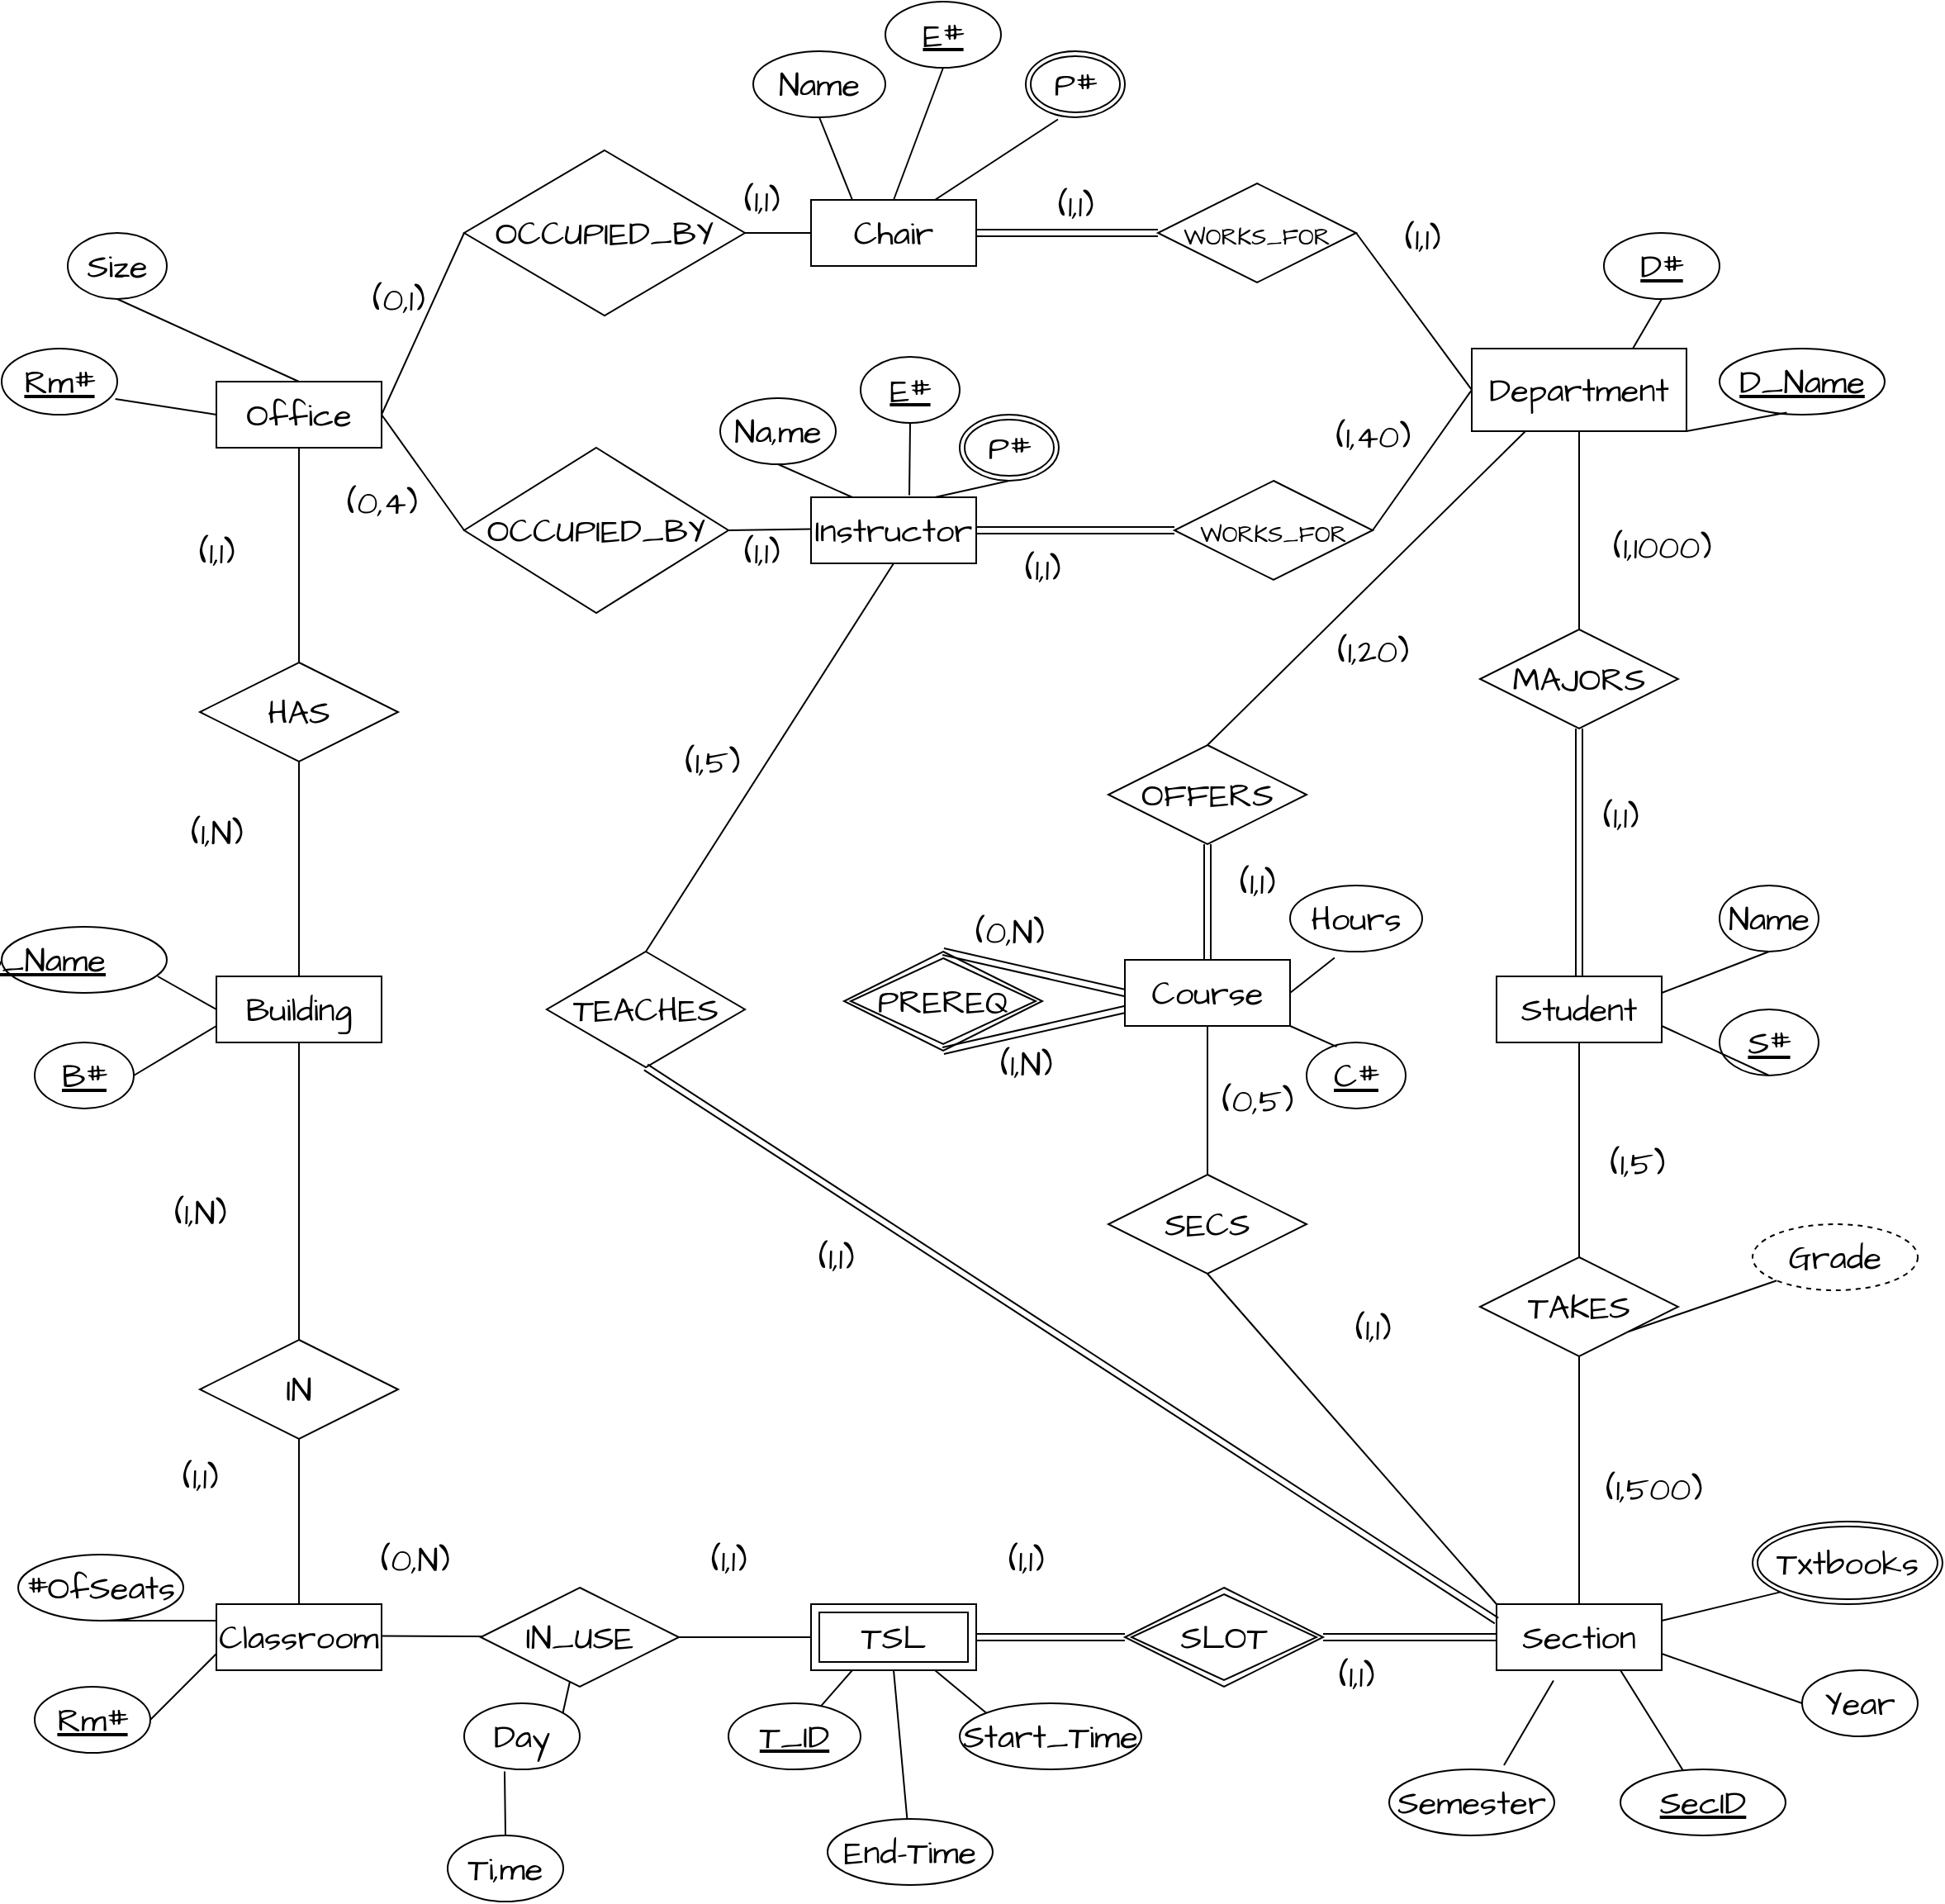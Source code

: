 <mxfile version="22.1.1" type="github">
  <diagram id="R2lEEEUBdFMjLlhIrx00" name="Page-1">
    <mxGraphModel dx="1893" dy="1310" grid="1" gridSize="10" guides="1" tooltips="1" connect="1" arrows="1" fold="1" page="0" pageScale="1" pageWidth="850" pageHeight="1100" math="0" shadow="0" extFonts="Permanent Marker^https://fonts.googleapis.com/css?family=Permanent+Marker">
      <root>
        <mxCell id="0" />
        <mxCell id="1" parent="0" />
        <mxCell id="vUZei0e0psz_SqlX4e-I-24" value="Classroom" style="whiteSpace=wrap;html=1;align=center;hachureGap=4;fontFamily=Architects Daughter;fontSource=https%3A%2F%2Ffonts.googleapis.com%2Fcss%3Ffamily%3DArchitects%2BDaughter;fontSize=20;rounded=0;" parent="1" vertex="1">
          <mxGeometry x="60" y="960" width="100" height="40" as="geometry" />
        </mxCell>
        <mxCell id="RnodLkLtg4VCzTAe2rc--1" value="" style="endArrow=none;html=1;rounded=0;" edge="1" parent="1">
          <mxGeometry relative="1" as="geometry">
            <mxPoint x="160" y="979.29" as="sourcePoint" />
            <mxPoint x="270" y="979.79" as="targetPoint" />
          </mxGeometry>
        </mxCell>
        <mxCell id="RnodLkLtg4VCzTAe2rc--2" value="IN_USE" style="shape=rhombus;perimeter=rhombusPerimeter;whiteSpace=wrap;html=1;align=center;hachureGap=4;fontFamily=Architects Daughter;fontSource=https%3A%2F%2Ffonts.googleapis.com%2Fcss%3Ffamily%3DArchitects%2BDaughter;fontSize=20;rounded=0;" vertex="1" parent="1">
          <mxGeometry x="220" y="950" width="120" height="60" as="geometry" />
        </mxCell>
        <mxCell id="RnodLkLtg4VCzTAe2rc--3" value="TSL" style="shape=ext;margin=3;double=1;whiteSpace=wrap;html=1;align=center;hachureGap=4;fontFamily=Architects Daughter;fontSource=https%3A%2F%2Ffonts.googleapis.com%2Fcss%3Ffamily%3DArchitects%2BDaughter;fontSize=20;rounded=0;" vertex="1" parent="1">
          <mxGeometry x="420" y="960" width="100" height="40" as="geometry" />
        </mxCell>
        <mxCell id="RnodLkLtg4VCzTAe2rc--5" value="Section" style="whiteSpace=wrap;html=1;align=center;hachureGap=4;fontFamily=Architects Daughter;fontSource=https%3A%2F%2Ffonts.googleapis.com%2Fcss%3Ffamily%3DArchitects%2BDaughter;fontSize=20;rounded=0;" vertex="1" parent="1">
          <mxGeometry x="835" y="960" width="100" height="40" as="geometry" />
        </mxCell>
        <mxCell id="RnodLkLtg4VCzTAe2rc--6" value="IN" style="shape=rhombus;perimeter=rhombusPerimeter;whiteSpace=wrap;html=1;align=center;hachureGap=4;fontFamily=Architects Daughter;fontSource=https%3A%2F%2Ffonts.googleapis.com%2Fcss%3Ffamily%3DArchitects%2BDaughter;fontSize=20;rounded=0;" vertex="1" parent="1">
          <mxGeometry x="50" y="800" width="120" height="60" as="geometry" />
        </mxCell>
        <mxCell id="RnodLkLtg4VCzTAe2rc--7" value="Building" style="whiteSpace=wrap;html=1;align=center;hachureGap=4;fontFamily=Architects Daughter;fontSource=https%3A%2F%2Ffonts.googleapis.com%2Fcss%3Ffamily%3DArchitects%2BDaughter;fontSize=20;rounded=0;" vertex="1" parent="1">
          <mxGeometry x="60" y="580" width="100" height="40" as="geometry" />
        </mxCell>
        <mxCell id="RnodLkLtg4VCzTAe2rc--9" value="HAS" style="shape=rhombus;perimeter=rhombusPerimeter;whiteSpace=wrap;html=1;align=center;hachureGap=4;fontFamily=Architects Daughter;fontSource=https%3A%2F%2Ffonts.googleapis.com%2Fcss%3Ffamily%3DArchitects%2BDaughter;fontSize=20;rounded=0;" vertex="1" parent="1">
          <mxGeometry x="50" y="390" width="120" height="60" as="geometry" />
        </mxCell>
        <mxCell id="RnodLkLtg4VCzTAe2rc--10" value="Office" style="whiteSpace=wrap;html=1;align=center;hachureGap=4;fontFamily=Architects Daughter;fontSource=https%3A%2F%2Ffonts.googleapis.com%2Fcss%3Ffamily%3DArchitects%2BDaughter;fontSize=20;rounded=0;" vertex="1" parent="1">
          <mxGeometry x="60" y="220" width="100" height="40" as="geometry" />
        </mxCell>
        <mxCell id="RnodLkLtg4VCzTAe2rc--12" value="Instructor" style="whiteSpace=wrap;html=1;align=center;hachureGap=4;fontFamily=Architects Daughter;fontSource=https%3A%2F%2Ffonts.googleapis.com%2Fcss%3Ffamily%3DArchitects%2BDaughter;fontSize=20;rounded=0;" vertex="1" parent="1">
          <mxGeometry x="420" y="290" width="100" height="40" as="geometry" />
        </mxCell>
        <mxCell id="RnodLkLtg4VCzTAe2rc--13" value="Chair" style="whiteSpace=wrap;html=1;align=center;hachureGap=4;fontFamily=Architects Daughter;fontSource=https%3A%2F%2Ffonts.googleapis.com%2Fcss%3Ffamily%3DArchitects%2BDaughter;fontSize=20;rounded=0;" vertex="1" parent="1">
          <mxGeometry x="420" y="110" width="100" height="40" as="geometry" />
        </mxCell>
        <mxCell id="RnodLkLtg4VCzTAe2rc--14" value="OCCUPIED_BY" style="shape=rhombus;perimeter=rhombusPerimeter;whiteSpace=wrap;html=1;align=center;hachureGap=4;fontFamily=Architects Daughter;fontSource=https%3A%2F%2Ffonts.googleapis.com%2Fcss%3Ffamily%3DArchitects%2BDaughter;fontSize=20;rounded=0;" vertex="1" parent="1">
          <mxGeometry x="210" y="80" width="170" height="100" as="geometry" />
        </mxCell>
        <mxCell id="RnodLkLtg4VCzTAe2rc--15" value="OCCUPIED_BY" style="shape=rhombus;perimeter=rhombusPerimeter;whiteSpace=wrap;html=1;align=center;hachureGap=4;fontFamily=Architects Daughter;fontSource=https%3A%2F%2Ffonts.googleapis.com%2Fcss%3Ffamily%3DArchitects%2BDaughter;fontSize=20;rounded=0;" vertex="1" parent="1">
          <mxGeometry x="210" y="260" width="160" height="100" as="geometry" />
        </mxCell>
        <mxCell id="RnodLkLtg4VCzTAe2rc--16" value="SLOT" style="shape=rhombus;double=1;perimeter=rhombusPerimeter;whiteSpace=wrap;html=1;align=center;hachureGap=4;fontFamily=Architects Daughter;fontSource=https%3A%2F%2Ffonts.googleapis.com%2Fcss%3Ffamily%3DArchitects%2BDaughter;fontSize=20;rounded=0;" vertex="1" parent="1">
          <mxGeometry x="610" y="950" width="120" height="60" as="geometry" />
        </mxCell>
        <mxCell id="RnodLkLtg4VCzTAe2rc--17" value="&lt;font style=&quot;font-size: 14px;&quot;&gt;WORKS_FOR&lt;/font&gt;" style="shape=rhombus;perimeter=rhombusPerimeter;whiteSpace=wrap;html=1;align=center;hachureGap=4;fontFamily=Architects Daughter;fontSource=https%3A%2F%2Ffonts.googleapis.com%2Fcss%3Ffamily%3DArchitects%2BDaughter;fontSize=20;rounded=0;" vertex="1" parent="1">
          <mxGeometry x="630" y="100" width="120" height="60" as="geometry" />
        </mxCell>
        <mxCell id="RnodLkLtg4VCzTAe2rc--18" value="&lt;font style=&quot;font-size: 14px;&quot;&gt;WORKS_FOR&lt;/font&gt;" style="shape=rhombus;perimeter=rhombusPerimeter;whiteSpace=wrap;html=1;align=center;hachureGap=4;fontFamily=Architects Daughter;fontSource=https%3A%2F%2Ffonts.googleapis.com%2Fcss%3Ffamily%3DArchitects%2BDaughter;fontSize=20;rounded=0;" vertex="1" parent="1">
          <mxGeometry x="640" y="280" width="120" height="60" as="geometry" />
        </mxCell>
        <mxCell id="RnodLkLtg4VCzTAe2rc--19" value="Department" style="whiteSpace=wrap;html=1;align=center;hachureGap=4;fontFamily=Architects Daughter;fontSource=https%3A%2F%2Ffonts.googleapis.com%2Fcss%3Ffamily%3DArchitects%2BDaughter;fontSize=20;rounded=0;" vertex="1" parent="1">
          <mxGeometry x="820" y="200" width="130" height="50" as="geometry" />
        </mxCell>
        <mxCell id="RnodLkLtg4VCzTAe2rc--20" value="TEACHES" style="shape=rhombus;perimeter=rhombusPerimeter;whiteSpace=wrap;html=1;align=center;hachureGap=4;fontFamily=Architects Daughter;fontSource=https%3A%2F%2Ffonts.googleapis.com%2Fcss%3Ffamily%3DArchitects%2BDaughter;fontSize=20;rounded=0;" vertex="1" parent="1">
          <mxGeometry x="260" y="565" width="120" height="70" as="geometry" />
        </mxCell>
        <mxCell id="RnodLkLtg4VCzTAe2rc--22" value="TAKES" style="shape=rhombus;perimeter=rhombusPerimeter;whiteSpace=wrap;html=1;align=center;hachureGap=4;fontFamily=Architects Daughter;fontSource=https%3A%2F%2Ffonts.googleapis.com%2Fcss%3Ffamily%3DArchitects%2BDaughter;fontSize=20;rounded=0;" vertex="1" parent="1">
          <mxGeometry x="825" y="750" width="120" height="60" as="geometry" />
        </mxCell>
        <mxCell id="RnodLkLtg4VCzTAe2rc--23" value="Student" style="whiteSpace=wrap;html=1;align=center;hachureGap=4;fontFamily=Architects Daughter;fontSource=https%3A%2F%2Ffonts.googleapis.com%2Fcss%3Ffamily%3DArchitects%2BDaughter;fontSize=20;rounded=0;" vertex="1" parent="1">
          <mxGeometry x="835" y="580" width="100" height="40" as="geometry" />
        </mxCell>
        <mxCell id="RnodLkLtg4VCzTAe2rc--24" value="MAJORS" style="shape=rhombus;perimeter=rhombusPerimeter;whiteSpace=wrap;html=1;align=center;hachureGap=4;fontFamily=Architects Daughter;fontSource=https%3A%2F%2Ffonts.googleapis.com%2Fcss%3Ffamily%3DArchitects%2BDaughter;fontSize=20;rounded=0;" vertex="1" parent="1">
          <mxGeometry x="825" y="370" width="120" height="60" as="geometry" />
        </mxCell>
        <mxCell id="RnodLkLtg4VCzTAe2rc--25" value="OFFERS" style="shape=rhombus;perimeter=rhombusPerimeter;whiteSpace=wrap;html=1;align=center;hachureGap=4;fontFamily=Architects Daughter;fontSource=https%3A%2F%2Ffonts.googleapis.com%2Fcss%3Ffamily%3DArchitects%2BDaughter;fontSize=20;rounded=0;" vertex="1" parent="1">
          <mxGeometry x="600" y="440" width="120" height="60" as="geometry" />
        </mxCell>
        <mxCell id="RnodLkLtg4VCzTAe2rc--26" value="Course" style="whiteSpace=wrap;html=1;align=center;hachureGap=4;fontFamily=Architects Daughter;fontSource=https%3A%2F%2Ffonts.googleapis.com%2Fcss%3Ffamily%3DArchitects%2BDaughter;fontSize=20;rounded=0;" vertex="1" parent="1">
          <mxGeometry x="610" y="570" width="100" height="40" as="geometry" />
        </mxCell>
        <mxCell id="RnodLkLtg4VCzTAe2rc--27" value="SECS" style="shape=rhombus;perimeter=rhombusPerimeter;whiteSpace=wrap;html=1;align=center;hachureGap=4;fontFamily=Architects Daughter;fontSource=https%3A%2F%2Ffonts.googleapis.com%2Fcss%3Ffamily%3DArchitects%2BDaughter;fontSize=20;rounded=0;" vertex="1" parent="1">
          <mxGeometry x="600" y="700" width="120" height="60" as="geometry" />
        </mxCell>
        <mxCell id="RnodLkLtg4VCzTAe2rc--29" value="" style="endArrow=none;html=1;rounded=0;hachureGap=4;fontFamily=Architects Daughter;fontSource=https%3A%2F%2Ffonts.googleapis.com%2Fcss%3Ffamily%3DArchitects%2BDaughter;fontSize=16;exitX=0.5;exitY=1;exitDx=0;exitDy=0;entryX=0.5;entryY=0;entryDx=0;entryDy=0;" edge="1" parent="1" source="RnodLkLtg4VCzTAe2rc--7" target="RnodLkLtg4VCzTAe2rc--6">
          <mxGeometry relative="1" as="geometry">
            <mxPoint x="20" y="690" as="sourcePoint" />
            <mxPoint x="180" y="690" as="targetPoint" />
          </mxGeometry>
        </mxCell>
        <mxCell id="RnodLkLtg4VCzTAe2rc--30" value="" style="endArrow=none;html=1;rounded=0;hachureGap=4;fontFamily=Architects Daughter;fontSource=https%3A%2F%2Ffonts.googleapis.com%2Fcss%3Ffamily%3DArchitects%2BDaughter;fontSize=16;exitX=0.5;exitY=1;exitDx=0;exitDy=0;entryX=0.5;entryY=0;entryDx=0;entryDy=0;" edge="1" parent="1" source="RnodLkLtg4VCzTAe2rc--6" target="vUZei0e0psz_SqlX4e-I-24">
          <mxGeometry relative="1" as="geometry">
            <mxPoint x="40" y="900" as="sourcePoint" />
            <mxPoint x="200" y="900" as="targetPoint" />
          </mxGeometry>
        </mxCell>
        <mxCell id="RnodLkLtg4VCzTAe2rc--31" value="" style="endArrow=none;html=1;rounded=0;hachureGap=4;fontFamily=Architects Daughter;fontSource=https%3A%2F%2Ffonts.googleapis.com%2Fcss%3Ffamily%3DArchitects%2BDaughter;fontSize=16;exitX=1;exitY=0.5;exitDx=0;exitDy=0;entryX=0;entryY=0.5;entryDx=0;entryDy=0;" edge="1" parent="1" source="RnodLkLtg4VCzTAe2rc--2" target="RnodLkLtg4VCzTAe2rc--3">
          <mxGeometry relative="1" as="geometry">
            <mxPoint x="310" y="940" as="sourcePoint" />
            <mxPoint x="470" y="940" as="targetPoint" />
          </mxGeometry>
        </mxCell>
        <mxCell id="RnodLkLtg4VCzTAe2rc--37" value="" style="shape=link;html=1;hachureGap=4;fontFamily=Architects Daughter;fontSource=https%3A%2F%2Ffonts.googleapis.com%2Fcss%3Ffamily%3DArchitects%2BDaughter;fontSize=16;exitX=1;exitY=0.5;exitDx=0;exitDy=0;entryX=0;entryY=0.5;entryDx=0;entryDy=0;rounded=0;" edge="1" parent="1" source="RnodLkLtg4VCzTAe2rc--3" target="RnodLkLtg4VCzTAe2rc--16">
          <mxGeometry width="100" relative="1" as="geometry">
            <mxPoint x="540" y="1130" as="sourcePoint" />
            <mxPoint x="640" y="1130" as="targetPoint" />
          </mxGeometry>
        </mxCell>
        <mxCell id="RnodLkLtg4VCzTAe2rc--38" value="" style="shape=link;html=1;hachureGap=4;fontFamily=Architects Daughter;fontSource=https%3A%2F%2Ffonts.googleapis.com%2Fcss%3Ffamily%3DArchitects%2BDaughter;fontSize=16;exitX=1;exitY=0.5;exitDx=0;exitDy=0;entryX=0;entryY=0.5;entryDx=0;entryDy=0;rounded=0;" edge="1" parent="1" source="RnodLkLtg4VCzTAe2rc--16" target="RnodLkLtg4VCzTAe2rc--5">
          <mxGeometry width="100" relative="1" as="geometry">
            <mxPoint x="730" y="1060" as="sourcePoint" />
            <mxPoint x="830" y="1060" as="targetPoint" />
          </mxGeometry>
        </mxCell>
        <mxCell id="RnodLkLtg4VCzTAe2rc--39" value="" style="endArrow=none;html=1;rounded=0;hachureGap=4;fontFamily=Architects Daughter;fontSource=https%3A%2F%2Ffonts.googleapis.com%2Fcss%3Ffamily%3DArchitects%2BDaughter;fontSize=16;exitX=0.5;exitY=1;exitDx=0;exitDy=0;entryX=0.5;entryY=0;entryDx=0;entryDy=0;" edge="1" parent="1" source="RnodLkLtg4VCzTAe2rc--22" target="RnodLkLtg4VCzTAe2rc--5">
          <mxGeometry relative="1" as="geometry">
            <mxPoint x="830" y="900" as="sourcePoint" />
            <mxPoint x="990" y="900" as="targetPoint" />
          </mxGeometry>
        </mxCell>
        <mxCell id="RnodLkLtg4VCzTAe2rc--40" value="" style="endArrow=none;html=1;rounded=0;hachureGap=4;fontFamily=Architects Daughter;fontSource=https%3A%2F%2Ffonts.googleapis.com%2Fcss%3Ffamily%3DArchitects%2BDaughter;fontSize=16;exitX=0.5;exitY=1;exitDx=0;exitDy=0;entryX=0.5;entryY=0;entryDx=0;entryDy=0;" edge="1" parent="1" source="RnodLkLtg4VCzTAe2rc--23" target="RnodLkLtg4VCzTAe2rc--22">
          <mxGeometry relative="1" as="geometry">
            <mxPoint x="1010" y="750" as="sourcePoint" />
            <mxPoint x="1170" y="750" as="targetPoint" />
          </mxGeometry>
        </mxCell>
        <mxCell id="RnodLkLtg4VCzTAe2rc--41" value="" style="shape=link;html=1;hachureGap=4;fontFamily=Architects Daughter;fontSource=https%3A%2F%2Ffonts.googleapis.com%2Fcss%3Ffamily%3DArchitects%2BDaughter;fontSize=16;exitX=0.5;exitY=1;exitDx=0;exitDy=0;entryX=0.5;entryY=0;entryDx=0;entryDy=0;rounded=0;" edge="1" parent="1" source="RnodLkLtg4VCzTAe2rc--24" target="RnodLkLtg4VCzTAe2rc--23">
          <mxGeometry width="100" relative="1" as="geometry">
            <mxPoint x="840" y="490" as="sourcePoint" />
            <mxPoint x="940" y="490" as="targetPoint" />
          </mxGeometry>
        </mxCell>
        <mxCell id="RnodLkLtg4VCzTAe2rc--42" value="" style="endArrow=none;html=1;rounded=0;hachureGap=4;fontFamily=Architects Daughter;fontSource=https%3A%2F%2Ffonts.googleapis.com%2Fcss%3Ffamily%3DArchitects%2BDaughter;fontSize=16;exitX=0.5;exitY=0;exitDx=0;exitDy=0;entryX=0.5;entryY=1;entryDx=0;entryDy=0;" edge="1" parent="1" source="RnodLkLtg4VCzTAe2rc--24" target="RnodLkLtg4VCzTAe2rc--19">
          <mxGeometry relative="1" as="geometry">
            <mxPoint x="580" y="600" as="sourcePoint" />
            <mxPoint x="850" y="290" as="targetPoint" />
          </mxGeometry>
        </mxCell>
        <mxCell id="RnodLkLtg4VCzTAe2rc--43" value="" style="endArrow=none;html=1;rounded=0;hachureGap=4;fontFamily=Architects Daughter;fontSource=https%3A%2F%2Ffonts.googleapis.com%2Fcss%3Ffamily%3DArchitects%2BDaughter;fontSize=16;entryX=0;entryY=0.5;entryDx=0;entryDy=0;exitX=1;exitY=0.5;exitDx=0;exitDy=0;" edge="1" parent="1" source="RnodLkLtg4VCzTAe2rc--18" target="RnodLkLtg4VCzTAe2rc--19">
          <mxGeometry relative="1" as="geometry">
            <mxPoint x="580" y="600" as="sourcePoint" />
            <mxPoint x="740" y="600" as="targetPoint" />
          </mxGeometry>
        </mxCell>
        <mxCell id="RnodLkLtg4VCzTAe2rc--45" value="" style="endArrow=none;html=1;rounded=0;hachureGap=4;fontFamily=Architects Daughter;fontSource=https%3A%2F%2Ffonts.googleapis.com%2Fcss%3Ffamily%3DArchitects%2BDaughter;fontSize=16;entryX=0;entryY=0.5;entryDx=0;entryDy=0;exitX=1;exitY=0.5;exitDx=0;exitDy=0;" edge="1" parent="1" source="RnodLkLtg4VCzTAe2rc--17" target="RnodLkLtg4VCzTAe2rc--19">
          <mxGeometry relative="1" as="geometry">
            <mxPoint x="580" y="600" as="sourcePoint" />
            <mxPoint x="740" y="600" as="targetPoint" />
          </mxGeometry>
        </mxCell>
        <mxCell id="RnodLkLtg4VCzTAe2rc--48" value="" style="endArrow=none;html=1;rounded=0;hachureGap=4;fontFamily=Architects Daughter;fontSource=https%3A%2F%2Ffonts.googleapis.com%2Fcss%3Ffamily%3DArchitects%2BDaughter;fontSize=16;exitX=0;exitY=0.5;exitDx=0;exitDy=0;entryX=1;entryY=0.5;entryDx=0;entryDy=0;" edge="1" parent="1" source="RnodLkLtg4VCzTAe2rc--13" target="RnodLkLtg4VCzTAe2rc--14">
          <mxGeometry relative="1" as="geometry">
            <mxPoint x="580" y="310" as="sourcePoint" />
            <mxPoint x="740" y="310" as="targetPoint" />
          </mxGeometry>
        </mxCell>
        <mxCell id="RnodLkLtg4VCzTAe2rc--49" value="" style="endArrow=none;html=1;rounded=0;hachureGap=4;fontFamily=Architects Daughter;fontSource=https%3A%2F%2Ffonts.googleapis.com%2Fcss%3Ffamily%3DArchitects%2BDaughter;fontSize=16;exitX=1;exitY=0.5;exitDx=0;exitDy=0;" edge="1" parent="1" source="RnodLkLtg4VCzTAe2rc--15">
          <mxGeometry relative="1" as="geometry">
            <mxPoint x="260" y="309.29" as="sourcePoint" />
            <mxPoint x="420" y="309.29" as="targetPoint" />
          </mxGeometry>
        </mxCell>
        <mxCell id="RnodLkLtg4VCzTAe2rc--50" value="" style="endArrow=none;html=1;rounded=0;hachureGap=4;fontFamily=Architects Daughter;fontSource=https%3A%2F%2Ffonts.googleapis.com%2Fcss%3Ffamily%3DArchitects%2BDaughter;fontSize=16;exitX=0;exitY=0.5;exitDx=0;exitDy=0;entryX=1;entryY=0.5;entryDx=0;entryDy=0;" edge="1" parent="1" source="RnodLkLtg4VCzTAe2rc--15" target="RnodLkLtg4VCzTAe2rc--10">
          <mxGeometry relative="1" as="geometry">
            <mxPoint x="580" y="310" as="sourcePoint" />
            <mxPoint x="740" y="310" as="targetPoint" />
          </mxGeometry>
        </mxCell>
        <mxCell id="RnodLkLtg4VCzTAe2rc--51" value="" style="endArrow=none;html=1;rounded=0;hachureGap=4;fontFamily=Architects Daughter;fontSource=https%3A%2F%2Ffonts.googleapis.com%2Fcss%3Ffamily%3DArchitects%2BDaughter;fontSize=16;exitX=0;exitY=0.5;exitDx=0;exitDy=0;entryX=1;entryY=0.5;entryDx=0;entryDy=0;" edge="1" parent="1" source="RnodLkLtg4VCzTAe2rc--14" target="RnodLkLtg4VCzTAe2rc--10">
          <mxGeometry relative="1" as="geometry">
            <mxPoint x="580" y="310" as="sourcePoint" />
            <mxPoint x="740" y="310" as="targetPoint" />
          </mxGeometry>
        </mxCell>
        <mxCell id="RnodLkLtg4VCzTAe2rc--52" value="" style="endArrow=none;html=1;rounded=0;hachureGap=4;fontFamily=Architects Daughter;fontSource=https%3A%2F%2Ffonts.googleapis.com%2Fcss%3Ffamily%3DArchitects%2BDaughter;fontSize=16;exitX=0.5;exitY=1;exitDx=0;exitDy=0;entryX=0.5;entryY=0;entryDx=0;entryDy=0;" edge="1" parent="1" source="RnodLkLtg4VCzTAe2rc--10" target="RnodLkLtg4VCzTAe2rc--9">
          <mxGeometry relative="1" as="geometry">
            <mxPoint x="580" y="600" as="sourcePoint" />
            <mxPoint x="740" y="600" as="targetPoint" />
          </mxGeometry>
        </mxCell>
        <mxCell id="RnodLkLtg4VCzTAe2rc--53" value="" style="endArrow=none;html=1;rounded=0;hachureGap=4;fontFamily=Architects Daughter;fontSource=https%3A%2F%2Ffonts.googleapis.com%2Fcss%3Ffamily%3DArchitects%2BDaughter;fontSize=16;exitX=0.5;exitY=1;exitDx=0;exitDy=0;entryX=0.5;entryY=0;entryDx=0;entryDy=0;" edge="1" parent="1" source="RnodLkLtg4VCzTAe2rc--9" target="RnodLkLtg4VCzTAe2rc--7">
          <mxGeometry relative="1" as="geometry">
            <mxPoint x="580" y="600" as="sourcePoint" />
            <mxPoint x="740" y="600" as="targetPoint" />
          </mxGeometry>
        </mxCell>
        <mxCell id="RnodLkLtg4VCzTAe2rc--54" value="" style="endArrow=none;html=1;rounded=0;hachureGap=4;fontFamily=Architects Daughter;fontSource=https%3A%2F%2Ffonts.googleapis.com%2Fcss%3Ffamily%3DArchitects%2BDaughter;fontSize=16;entryX=0.25;entryY=1;entryDx=0;entryDy=0;exitX=0.5;exitY=0;exitDx=0;exitDy=0;" edge="1" parent="1" source="RnodLkLtg4VCzTAe2rc--25" target="RnodLkLtg4VCzTAe2rc--19">
          <mxGeometry relative="1" as="geometry">
            <mxPoint x="550" y="410" as="sourcePoint" />
            <mxPoint x="710" y="410" as="targetPoint" />
          </mxGeometry>
        </mxCell>
        <mxCell id="RnodLkLtg4VCzTAe2rc--56" value="" style="shape=link;html=1;hachureGap=4;fontFamily=Architects Daughter;fontSource=https%3A%2F%2Ffonts.googleapis.com%2Fcss%3Ffamily%3DArchitects%2BDaughter;fontSize=16;exitX=0.5;exitY=1;exitDx=0;exitDy=0;entryX=0.5;entryY=0;entryDx=0;entryDy=0;rounded=0;" edge="1" parent="1" source="RnodLkLtg4VCzTAe2rc--25" target="RnodLkLtg4VCzTAe2rc--26">
          <mxGeometry width="100" relative="1" as="geometry">
            <mxPoint x="510" y="690" as="sourcePoint" />
            <mxPoint x="610" y="690" as="targetPoint" />
          </mxGeometry>
        </mxCell>
        <mxCell id="RnodLkLtg4VCzTAe2rc--57" value="" style="endArrow=none;html=1;rounded=0;hachureGap=4;fontFamily=Architects Daughter;fontSource=https%3A%2F%2Ffonts.googleapis.com%2Fcss%3Ffamily%3DArchitects%2BDaughter;fontSize=16;exitX=0.5;exitY=1;exitDx=0;exitDy=0;entryX=0.5;entryY=0;entryDx=0;entryDy=0;" edge="1" parent="1" source="RnodLkLtg4VCzTAe2rc--26" target="RnodLkLtg4VCzTAe2rc--27">
          <mxGeometry relative="1" as="geometry">
            <mxPoint x="580" y="600" as="sourcePoint" />
            <mxPoint x="740" y="600" as="targetPoint" />
          </mxGeometry>
        </mxCell>
        <mxCell id="RnodLkLtg4VCzTAe2rc--58" value="" style="endArrow=none;html=1;rounded=0;hachureGap=4;fontFamily=Architects Daughter;fontSource=https%3A%2F%2Ffonts.googleapis.com%2Fcss%3Ffamily%3DArchitects%2BDaughter;fontSize=16;entryX=0.5;entryY=1;entryDx=0;entryDy=0;exitX=0;exitY=0;exitDx=0;exitDy=0;" edge="1" parent="1" source="RnodLkLtg4VCzTAe2rc--5" target="RnodLkLtg4VCzTAe2rc--27">
          <mxGeometry relative="1" as="geometry">
            <mxPoint x="510" y="780" as="sourcePoint" />
            <mxPoint x="670" y="780" as="targetPoint" />
          </mxGeometry>
        </mxCell>
        <mxCell id="RnodLkLtg4VCzTAe2rc--59" value="PREREQ" style="shape=rhombus;double=1;perimeter=rhombusPerimeter;whiteSpace=wrap;html=1;align=center;hachureGap=4;fontFamily=Architects Daughter;fontSource=https%3A%2F%2Ffonts.googleapis.com%2Fcss%3Ffamily%3DArchitects%2BDaughter;fontSize=20;rounded=0;" vertex="1" parent="1">
          <mxGeometry x="440" y="565" width="120" height="60" as="geometry" />
        </mxCell>
        <mxCell id="RnodLkLtg4VCzTAe2rc--60" value="" style="shape=link;html=1;hachureGap=4;fontFamily=Architects Daughter;fontSource=https%3A%2F%2Ffonts.googleapis.com%2Fcss%3Ffamily%3DArchitects%2BDaughter;fontSize=16;exitX=0.5;exitY=0;exitDx=0;exitDy=0;entryX=0;entryY=0.5;entryDx=0;entryDy=0;rounded=0;" edge="1" parent="1" source="RnodLkLtg4VCzTAe2rc--59" target="RnodLkLtg4VCzTAe2rc--26">
          <mxGeometry width="100" relative="1" as="geometry">
            <mxPoint x="610" y="600" as="sourcePoint" />
            <mxPoint x="710" y="600" as="targetPoint" />
          </mxGeometry>
        </mxCell>
        <mxCell id="RnodLkLtg4VCzTAe2rc--61" value="" style="shape=link;html=1;hachureGap=4;fontFamily=Architects Daughter;fontSource=https%3A%2F%2Ffonts.googleapis.com%2Fcss%3Ffamily%3DArchitects%2BDaughter;fontSize=16;exitX=0.5;exitY=1;exitDx=0;exitDy=0;entryX=0;entryY=0.75;entryDx=0;entryDy=0;rounded=0;" edge="1" parent="1" source="RnodLkLtg4VCzTAe2rc--59" target="RnodLkLtg4VCzTAe2rc--26">
          <mxGeometry width="100" relative="1" as="geometry">
            <mxPoint x="610" y="600" as="sourcePoint" />
            <mxPoint x="710" y="600" as="targetPoint" />
          </mxGeometry>
        </mxCell>
        <mxCell id="RnodLkLtg4VCzTAe2rc--62" value="" style="endArrow=none;html=1;rounded=0;hachureGap=4;fontFamily=Architects Daughter;fontSource=https%3A%2F%2Ffonts.googleapis.com%2Fcss%3Ffamily%3DArchitects%2BDaughter;fontSize=16;exitX=0.5;exitY=1;exitDx=0;exitDy=0;entryX=0.5;entryY=0;entryDx=0;entryDy=0;" edge="1" parent="1" source="RnodLkLtg4VCzTAe2rc--12" target="RnodLkLtg4VCzTAe2rc--20">
          <mxGeometry relative="1" as="geometry">
            <mxPoint x="580" y="600" as="sourcePoint" />
            <mxPoint x="740" y="600" as="targetPoint" />
          </mxGeometry>
        </mxCell>
        <mxCell id="RnodLkLtg4VCzTAe2rc--63" value="" style="shape=link;html=1;hachureGap=4;fontFamily=Architects Daughter;fontSource=https%3A%2F%2Ffonts.googleapis.com%2Fcss%3Ffamily%3DArchitects%2BDaughter;fontSize=16;exitX=0.5;exitY=1;exitDx=0;exitDy=0;entryX=0;entryY=0.25;entryDx=0;entryDy=0;rounded=0;" edge="1" parent="1" source="RnodLkLtg4VCzTAe2rc--20" target="RnodLkLtg4VCzTAe2rc--5">
          <mxGeometry width="100" relative="1" as="geometry">
            <mxPoint x="610" y="600" as="sourcePoint" />
            <mxPoint x="710" y="600" as="targetPoint" />
          </mxGeometry>
        </mxCell>
        <mxCell id="RnodLkLtg4VCzTAe2rc--64" value="" style="endArrow=none;html=1;rounded=0;hachureGap=4;fontFamily=Architects Daughter;fontSource=https%3A%2F%2Ffonts.googleapis.com%2Fcss%3Ffamily%3DArchitects%2BDaughter;fontSize=16;entryX=0.5;entryY=0;entryDx=0;entryDy=0;exitX=0.5;exitY=1;exitDx=0;exitDy=0;" edge="1" parent="1" source="RnodLkLtg4VCzTAe2rc--65" target="RnodLkLtg4VCzTAe2rc--10">
          <mxGeometry relative="1" as="geometry">
            <mxPoint x="20" y="170" as="sourcePoint" />
            <mxPoint x="130" y="230" as="targetPoint" />
          </mxGeometry>
        </mxCell>
        <mxCell id="RnodLkLtg4VCzTAe2rc--65" value="Size" style="ellipse;whiteSpace=wrap;html=1;align=center;hachureGap=4;fontFamily=Architects Daughter;fontSource=https%3A%2F%2Ffonts.googleapis.com%2Fcss%3Ffamily%3DArchitects%2BDaughter;fontSize=20;rounded=0;" vertex="1" parent="1">
          <mxGeometry x="-30" y="130" width="60" height="40" as="geometry" />
        </mxCell>
        <mxCell id="RnodLkLtg4VCzTAe2rc--68" value="Rm#" style="ellipse;whiteSpace=wrap;html=1;align=center;fontStyle=4;hachureGap=4;fontFamily=Architects Daughter;fontSource=https%3A%2F%2Ffonts.googleapis.com%2Fcss%3Ffamily%3DArchitects%2BDaughter;fontSize=20;rounded=0;" vertex="1" parent="1">
          <mxGeometry x="-70" y="200" width="70" height="40" as="geometry" />
        </mxCell>
        <mxCell id="RnodLkLtg4VCzTAe2rc--71" value="" style="endArrow=none;html=1;rounded=0;hachureGap=4;fontFamily=Architects Daughter;fontSource=https%3A%2F%2Ffonts.googleapis.com%2Fcss%3Ffamily%3DArchitects%2BDaughter;fontSize=16;entryX=0;entryY=0.5;entryDx=0;entryDy=0;exitX=0.983;exitY=0.763;exitDx=0;exitDy=0;exitPerimeter=0;" edge="1" parent="1" source="RnodLkLtg4VCzTAe2rc--68" target="RnodLkLtg4VCzTAe2rc--10">
          <mxGeometry relative="1" as="geometry">
            <mxPoint x="-90" y="260" as="sourcePoint" />
            <mxPoint x="70" y="260" as="targetPoint" />
          </mxGeometry>
        </mxCell>
        <mxCell id="RnodLkLtg4VCzTAe2rc--72" value="(0,1)" style="text;html=1;align=center;verticalAlign=middle;resizable=0;points=[];autosize=1;strokeColor=none;fillColor=none;fontSize=20;fontFamily=Architects Daughter;rotation=0;rounded=0;" vertex="1" parent="1">
          <mxGeometry x="140" y="150" width="60" height="40" as="geometry" />
        </mxCell>
        <mxCell id="RnodLkLtg4VCzTAe2rc--74" value="Grade" style="ellipse;whiteSpace=wrap;html=1;align=center;dashed=1;hachureGap=4;fontFamily=Architects Daughter;fontSource=https%3A%2F%2Ffonts.googleapis.com%2Fcss%3Ffamily%3DArchitects%2BDaughter;fontSize=20;rounded=0;" vertex="1" parent="1">
          <mxGeometry x="990" y="730" width="100" height="40" as="geometry" />
        </mxCell>
        <mxCell id="RnodLkLtg4VCzTAe2rc--75" value="SecID" style="ellipse;whiteSpace=wrap;html=1;align=center;fontStyle=4;hachureGap=4;fontFamily=Architects Daughter;fontSource=https%3A%2F%2Ffonts.googleapis.com%2Fcss%3Ffamily%3DArchitects%2BDaughter;fontSize=20;rounded=0;" vertex="1" parent="1">
          <mxGeometry x="910" y="1060" width="100" height="40" as="geometry" />
        </mxCell>
        <mxCell id="RnodLkLtg4VCzTAe2rc--76" value="Year" style="ellipse;whiteSpace=wrap;html=1;align=center;hachureGap=4;fontFamily=Architects Daughter;fontSource=https%3A%2F%2Ffonts.googleapis.com%2Fcss%3Ffamily%3DArchitects%2BDaughter;fontSize=20;rounded=0;" vertex="1" parent="1">
          <mxGeometry x="1020" y="1000" width="70" height="40" as="geometry" />
        </mxCell>
        <mxCell id="RnodLkLtg4VCzTAe2rc--77" value="Semester" style="ellipse;whiteSpace=wrap;html=1;align=center;hachureGap=4;fontFamily=Architects Daughter;fontSource=https%3A%2F%2Ffonts.googleapis.com%2Fcss%3Ffamily%3DArchitects%2BDaughter;fontSize=20;rounded=0;" vertex="1" parent="1">
          <mxGeometry x="770" y="1060" width="100" height="40" as="geometry" />
        </mxCell>
        <mxCell id="RnodLkLtg4VCzTAe2rc--78" value="Txtbooks" style="ellipse;shape=doubleEllipse;margin=3;whiteSpace=wrap;html=1;align=center;hachureGap=4;fontFamily=Architects Daughter;fontSource=https%3A%2F%2Ffonts.googleapis.com%2Fcss%3Ffamily%3DArchitects%2BDaughter;fontSize=20;rounded=0;" vertex="1" parent="1">
          <mxGeometry x="990" y="910" width="115" height="50" as="geometry" />
        </mxCell>
        <mxCell id="RnodLkLtg4VCzTAe2rc--79" value="Day" style="ellipse;whiteSpace=wrap;html=1;align=center;hachureGap=4;fontFamily=Architects Daughter;fontSource=https%3A%2F%2Ffonts.googleapis.com%2Fcss%3Ffamily%3DArchitects%2BDaughter;fontSize=20;rounded=0;" vertex="1" parent="1">
          <mxGeometry x="210" y="1020" width="70" height="40" as="geometry" />
        </mxCell>
        <mxCell id="RnodLkLtg4VCzTAe2rc--80" value="Ti,me" style="ellipse;whiteSpace=wrap;html=1;align=center;hachureGap=4;fontFamily=Architects Daughter;fontSource=https%3A%2F%2Ffonts.googleapis.com%2Fcss%3Ffamily%3DArchitects%2BDaughter;fontSize=20;rounded=0;" vertex="1" parent="1">
          <mxGeometry x="200" y="1100" width="70" height="40" as="geometry" />
        </mxCell>
        <mxCell id="RnodLkLtg4VCzTAe2rc--81" value="Start_Time" style="ellipse;whiteSpace=wrap;html=1;align=center;hachureGap=4;fontFamily=Architects Daughter;fontSource=https%3A%2F%2Ffonts.googleapis.com%2Fcss%3Ffamily%3DArchitects%2BDaughter;fontSize=20;rounded=0;" vertex="1" parent="1">
          <mxGeometry x="510" y="1020" width="110" height="40" as="geometry" />
        </mxCell>
        <mxCell id="RnodLkLtg4VCzTAe2rc--82" value="End-Time" style="ellipse;whiteSpace=wrap;html=1;align=center;hachureGap=4;fontFamily=Architects Daughter;fontSource=https%3A%2F%2Ffonts.googleapis.com%2Fcss%3Ffamily%3DArchitects%2BDaughter;fontSize=20;rounded=0;" vertex="1" parent="1">
          <mxGeometry x="430" y="1090" width="100" height="40" as="geometry" />
        </mxCell>
        <mxCell id="RnodLkLtg4VCzTAe2rc--85" value="T_ID" style="ellipse;whiteSpace=wrap;html=1;align=center;fontStyle=4;hachureGap=4;fontFamily=Architects Daughter;fontSource=https%3A%2F%2Ffonts.googleapis.com%2Fcss%3Ffamily%3DArchitects%2BDaughter;fontSize=20;rounded=0;" vertex="1" parent="1">
          <mxGeometry x="370" y="1020" width="80" height="40" as="geometry" />
        </mxCell>
        <mxCell id="RnodLkLtg4VCzTAe2rc--86" value="Rm#" style="ellipse;whiteSpace=wrap;html=1;align=center;fontStyle=4;hachureGap=4;fontFamily=Architects Daughter;fontSource=https%3A%2F%2Ffonts.googleapis.com%2Fcss%3Ffamily%3DArchitects%2BDaughter;fontSize=20;rounded=0;" vertex="1" parent="1">
          <mxGeometry x="-50" y="1010" width="70" height="40" as="geometry" />
        </mxCell>
        <mxCell id="RnodLkLtg4VCzTAe2rc--87" value="#OfSeats" style="ellipse;whiteSpace=wrap;html=1;align=center;hachureGap=4;fontFamily=Architects Daughter;fontSource=https%3A%2F%2Ffonts.googleapis.com%2Fcss%3Ffamily%3DArchitects%2BDaughter;fontSize=20;rounded=0;" vertex="1" parent="1">
          <mxGeometry x="-60" y="930" width="100" height="40" as="geometry" />
        </mxCell>
        <mxCell id="RnodLkLtg4VCzTAe2rc--88" value="B#" style="ellipse;whiteSpace=wrap;html=1;align=center;fontStyle=4;hachureGap=4;fontFamily=Architects Daughter;fontSource=https%3A%2F%2Ffonts.googleapis.com%2Fcss%3Ffamily%3DArchitects%2BDaughter;fontSize=20;rounded=0;" vertex="1" parent="1">
          <mxGeometry x="-50" y="620" width="60" height="40" as="geometry" />
        </mxCell>
        <mxCell id="RnodLkLtg4VCzTAe2rc--89" value="B_Name&lt;span style=&quot;white-space: pre;&quot;&gt;&#x9;&lt;/span&gt;" style="ellipse;whiteSpace=wrap;html=1;align=center;fontStyle=4;hachureGap=4;fontFamily=Architects Daughter;fontSource=https%3A%2F%2Ffonts.googleapis.com%2Fcss%3Ffamily%3DArchitects%2BDaughter;fontSize=20;rounded=0;" vertex="1" parent="1">
          <mxGeometry x="-70" y="550" width="100" height="40" as="geometry" />
        </mxCell>
        <mxCell id="RnodLkLtg4VCzTAe2rc--90" value="E#" style="ellipse;whiteSpace=wrap;html=1;align=center;fontStyle=4;hachureGap=4;fontFamily=Architects Daughter;fontSource=https%3A%2F%2Ffonts.googleapis.com%2Fcss%3Ffamily%3DArchitects%2BDaughter;fontSize=20;rounded=0;" vertex="1" parent="1">
          <mxGeometry x="465" y="-10" width="70" height="40" as="geometry" />
        </mxCell>
        <mxCell id="RnodLkLtg4VCzTAe2rc--91" value="P#" style="ellipse;shape=doubleEllipse;margin=3;whiteSpace=wrap;html=1;align=center;hachureGap=4;fontFamily=Architects Daughter;fontSource=https%3A%2F%2Ffonts.googleapis.com%2Fcss%3Ffamily%3DArchitects%2BDaughter;fontSize=20;rounded=0;" vertex="1" parent="1">
          <mxGeometry x="550" y="20" width="60" height="40" as="geometry" />
        </mxCell>
        <mxCell id="RnodLkLtg4VCzTAe2rc--92" value="Name" style="ellipse;whiteSpace=wrap;html=1;align=center;hachureGap=4;fontFamily=Architects Daughter;fontSource=https%3A%2F%2Ffonts.googleapis.com%2Fcss%3Ffamily%3DArchitects%2BDaughter;fontSize=20;rounded=0;" vertex="1" parent="1">
          <mxGeometry x="385" y="20" width="80" height="40" as="geometry" />
        </mxCell>
        <mxCell id="RnodLkLtg4VCzTAe2rc--93" value="Na,me" style="ellipse;whiteSpace=wrap;html=1;align=center;hachureGap=4;fontFamily=Architects Daughter;fontSource=https%3A%2F%2Ffonts.googleapis.com%2Fcss%3Ffamily%3DArchitects%2BDaughter;fontSize=20;rounded=0;" vertex="1" parent="1">
          <mxGeometry x="365" y="230" width="70" height="40" as="geometry" />
        </mxCell>
        <mxCell id="RnodLkLtg4VCzTAe2rc--94" value="E#" style="ellipse;whiteSpace=wrap;html=1;align=center;fontStyle=4;hachureGap=4;fontFamily=Architects Daughter;fontSource=https%3A%2F%2Ffonts.googleapis.com%2Fcss%3Ffamily%3DArchitects%2BDaughter;fontSize=20;rounded=0;" vertex="1" parent="1">
          <mxGeometry x="450" y="205" width="60" height="40" as="geometry" />
        </mxCell>
        <mxCell id="RnodLkLtg4VCzTAe2rc--95" value="P#" style="ellipse;shape=doubleEllipse;margin=3;whiteSpace=wrap;html=1;align=center;hachureGap=4;fontFamily=Architects Daughter;fontSource=https%3A%2F%2Ffonts.googleapis.com%2Fcss%3Ffamily%3DArchitects%2BDaughter;fontSize=20;rounded=0;" vertex="1" parent="1">
          <mxGeometry x="510" y="240" width="60" height="40" as="geometry" />
        </mxCell>
        <mxCell id="RnodLkLtg4VCzTAe2rc--96" value="D#" style="ellipse;whiteSpace=wrap;html=1;align=center;fontStyle=4;hachureGap=4;fontFamily=Architects Daughter;fontSource=https%3A%2F%2Ffonts.googleapis.com%2Fcss%3Ffamily%3DArchitects%2BDaughter;fontSize=20;rounded=0;" vertex="1" parent="1">
          <mxGeometry x="900" y="130" width="70" height="40" as="geometry" />
        </mxCell>
        <mxCell id="RnodLkLtg4VCzTAe2rc--97" value="D_Name" style="ellipse;whiteSpace=wrap;html=1;align=center;fontStyle=4;hachureGap=4;fontFamily=Architects Daughter;fontSource=https%3A%2F%2Ffonts.googleapis.com%2Fcss%3Ffamily%3DArchitects%2BDaughter;fontSize=20;rounded=0;" vertex="1" parent="1">
          <mxGeometry x="970" y="200" width="100" height="40" as="geometry" />
        </mxCell>
        <mxCell id="RnodLkLtg4VCzTAe2rc--98" value="S#" style="ellipse;whiteSpace=wrap;html=1;align=center;fontStyle=4;hachureGap=4;fontFamily=Architects Daughter;fontSource=https%3A%2F%2Ffonts.googleapis.com%2Fcss%3Ffamily%3DArchitects%2BDaughter;fontSize=20;rounded=0;" vertex="1" parent="1">
          <mxGeometry x="970" y="600" width="60" height="40" as="geometry" />
        </mxCell>
        <mxCell id="RnodLkLtg4VCzTAe2rc--99" value="Name" style="ellipse;whiteSpace=wrap;html=1;align=center;hachureGap=4;fontFamily=Architects Daughter;fontSource=https%3A%2F%2Ffonts.googleapis.com%2Fcss%3Ffamily%3DArchitects%2BDaughter;fontSize=20;rounded=0;" vertex="1" parent="1">
          <mxGeometry x="970" y="525" width="60" height="40" as="geometry" />
        </mxCell>
        <mxCell id="RnodLkLtg4VCzTAe2rc--100" value="C#" style="ellipse;whiteSpace=wrap;html=1;align=center;fontStyle=4;hachureGap=4;fontFamily=Architects Daughter;fontSource=https%3A%2F%2Ffonts.googleapis.com%2Fcss%3Ffamily%3DArchitects%2BDaughter;fontSize=20;rounded=0;" vertex="1" parent="1">
          <mxGeometry x="720" y="620" width="60" height="40" as="geometry" />
        </mxCell>
        <mxCell id="RnodLkLtg4VCzTAe2rc--101" value="Hours" style="ellipse;whiteSpace=wrap;html=1;align=center;hachureGap=4;fontFamily=Architects Daughter;fontSource=https%3A%2F%2Ffonts.googleapis.com%2Fcss%3Ffamily%3DArchitects%2BDaughter;fontSize=20;rounded=0;" vertex="1" parent="1">
          <mxGeometry x="710" y="525" width="80" height="40" as="geometry" />
        </mxCell>
        <mxCell id="RnodLkLtg4VCzTAe2rc--102" value="" style="endArrow=none;html=1;rounded=0;hachureGap=4;fontFamily=Architects Daughter;fontSource=https%3A%2F%2Ffonts.googleapis.com%2Fcss%3Ffamily%3DArchitects%2BDaughter;fontSize=16;exitX=0.5;exitY=1;exitDx=0;exitDy=0;entryX=0;entryY=0.25;entryDx=0;entryDy=0;" edge="1" parent="1" source="RnodLkLtg4VCzTAe2rc--87" target="vUZei0e0psz_SqlX4e-I-24">
          <mxGeometry relative="1" as="geometry">
            <mxPoint x="-140" y="830" as="sourcePoint" />
            <mxPoint x="20" y="830" as="targetPoint" />
          </mxGeometry>
        </mxCell>
        <mxCell id="RnodLkLtg4VCzTAe2rc--103" value="" style="endArrow=none;html=1;rounded=0;hachureGap=4;fontFamily=Architects Daughter;fontSource=https%3A%2F%2Ffonts.googleapis.com%2Fcss%3Ffamily%3DArchitects%2BDaughter;fontSize=16;exitX=1;exitY=0.5;exitDx=0;exitDy=0;entryX=0;entryY=0.75;entryDx=0;entryDy=0;" edge="1" parent="1" source="RnodLkLtg4VCzTAe2rc--86" target="vUZei0e0psz_SqlX4e-I-24">
          <mxGeometry relative="1" as="geometry">
            <mxPoint x="10" y="1080" as="sourcePoint" />
            <mxPoint x="170" y="1080" as="targetPoint" />
          </mxGeometry>
        </mxCell>
        <mxCell id="RnodLkLtg4VCzTAe2rc--104" value="" style="endArrow=none;html=1;rounded=0;hachureGap=4;fontFamily=Architects Daughter;fontSource=https%3A%2F%2Ffonts.googleapis.com%2Fcss%3Ffamily%3DArchitects%2BDaughter;fontSize=16;exitX=1;exitY=0.5;exitDx=0;exitDy=0;entryX=0;entryY=0.75;entryDx=0;entryDy=0;" edge="1" parent="1" source="RnodLkLtg4VCzTAe2rc--88" target="RnodLkLtg4VCzTAe2rc--7">
          <mxGeometry relative="1" as="geometry">
            <mxPoint x="-20" y="730" as="sourcePoint" />
            <mxPoint x="140" y="730" as="targetPoint" />
          </mxGeometry>
        </mxCell>
        <mxCell id="RnodLkLtg4VCzTAe2rc--105" value="" style="endArrow=none;html=1;rounded=0;hachureGap=4;fontFamily=Architects Daughter;fontSource=https%3A%2F%2Ffonts.googleapis.com%2Fcss%3Ffamily%3DArchitects%2BDaughter;fontSize=16;exitX=0.945;exitY=0.75;exitDx=0;exitDy=0;exitPerimeter=0;entryX=0;entryY=0.5;entryDx=0;entryDy=0;" edge="1" parent="1" source="RnodLkLtg4VCzTAe2rc--89" target="RnodLkLtg4VCzTAe2rc--7">
          <mxGeometry relative="1" as="geometry">
            <mxPoint x="-220" y="610" as="sourcePoint" />
            <mxPoint x="-60" y="610" as="targetPoint" />
          </mxGeometry>
        </mxCell>
        <mxCell id="RnodLkLtg4VCzTAe2rc--106" value="" style="endArrow=none;html=1;rounded=0;hachureGap=4;fontFamily=Architects Daughter;fontSource=https%3A%2F%2Ffonts.googleapis.com%2Fcss%3Ffamily%3DArchitects%2BDaughter;fontSize=16;exitX=0.5;exitY=1;exitDx=0;exitDy=0;entryX=0.25;entryY=0;entryDx=0;entryDy=0;" edge="1" parent="1" source="RnodLkLtg4VCzTAe2rc--92" target="RnodLkLtg4VCzTAe2rc--13">
          <mxGeometry relative="1" as="geometry">
            <mxPoint x="230" y="30" as="sourcePoint" />
            <mxPoint x="390" y="30" as="targetPoint" />
          </mxGeometry>
        </mxCell>
        <mxCell id="RnodLkLtg4VCzTAe2rc--107" value="" style="endArrow=none;html=1;rounded=0;hachureGap=4;fontFamily=Architects Daughter;fontSource=https%3A%2F%2Ffonts.googleapis.com%2Fcss%3Ffamily%3DArchitects%2BDaughter;fontSize=16;exitX=0.5;exitY=1;exitDx=0;exitDy=0;entryX=0.5;entryY=0;entryDx=0;entryDy=0;" edge="1" parent="1" source="RnodLkLtg4VCzTAe2rc--90" target="RnodLkLtg4VCzTAe2rc--13">
          <mxGeometry relative="1" as="geometry">
            <mxPoint x="20" y="20" as="sourcePoint" />
            <mxPoint x="180" y="20" as="targetPoint" />
          </mxGeometry>
        </mxCell>
        <mxCell id="RnodLkLtg4VCzTAe2rc--108" value="" style="endArrow=none;html=1;rounded=0;hachureGap=4;fontFamily=Architects Daughter;fontSource=https%3A%2F%2Ffonts.googleapis.com%2Fcss%3Ffamily%3DArchitects%2BDaughter;fontSize=16;exitX=0.325;exitY=1.031;exitDx=0;exitDy=0;exitPerimeter=0;entryX=0.75;entryY=0;entryDx=0;entryDy=0;" edge="1" parent="1" source="RnodLkLtg4VCzTAe2rc--91" target="RnodLkLtg4VCzTAe2rc--13">
          <mxGeometry relative="1" as="geometry">
            <mxPoint x="120" y="-10" as="sourcePoint" />
            <mxPoint x="280" y="-10" as="targetPoint" />
          </mxGeometry>
        </mxCell>
        <mxCell id="RnodLkLtg4VCzTAe2rc--109" value="" style="endArrow=none;html=1;rounded=0;hachureGap=4;fontFamily=Architects Daughter;fontSource=https%3A%2F%2Ffonts.googleapis.com%2Fcss%3Ffamily%3DArchitects%2BDaughter;fontSize=16;exitX=0.5;exitY=1;exitDx=0;exitDy=0;entryX=0.75;entryY=0;entryDx=0;entryDy=0;" edge="1" parent="1" source="RnodLkLtg4VCzTAe2rc--95" target="RnodLkLtg4VCzTAe2rc--12">
          <mxGeometry relative="1" as="geometry">
            <mxPoint x="600" y="220" as="sourcePoint" />
            <mxPoint x="760" y="220" as="targetPoint" />
          </mxGeometry>
        </mxCell>
        <mxCell id="RnodLkLtg4VCzTAe2rc--110" value="" style="endArrow=none;html=1;rounded=0;hachureGap=4;fontFamily=Architects Daughter;fontSource=https%3A%2F%2Ffonts.googleapis.com%2Fcss%3Ffamily%3DArchitects%2BDaughter;fontSize=16;exitX=0.5;exitY=1;exitDx=0;exitDy=0;entryX=0.595;entryY=-0.031;entryDx=0;entryDy=0;entryPerimeter=0;" edge="1" parent="1" source="RnodLkLtg4VCzTAe2rc--94" target="RnodLkLtg4VCzTAe2rc--12">
          <mxGeometry relative="1" as="geometry">
            <mxPoint x="-30" y="10" as="sourcePoint" />
            <mxPoint x="130" y="10" as="targetPoint" />
          </mxGeometry>
        </mxCell>
        <mxCell id="RnodLkLtg4VCzTAe2rc--111" value="" style="endArrow=none;html=1;rounded=0;hachureGap=4;fontFamily=Architects Daughter;fontSource=https%3A%2F%2Ffonts.googleapis.com%2Fcss%3Ffamily%3DArchitects%2BDaughter;fontSize=16;exitX=0.5;exitY=1;exitDx=0;exitDy=0;entryX=0.25;entryY=0;entryDx=0;entryDy=0;" edge="1" parent="1" source="RnodLkLtg4VCzTAe2rc--93" target="RnodLkLtg4VCzTAe2rc--12">
          <mxGeometry relative="1" as="geometry">
            <mxPoint x="-40" y="90" as="sourcePoint" />
            <mxPoint x="120" y="90" as="targetPoint" />
          </mxGeometry>
        </mxCell>
        <mxCell id="RnodLkLtg4VCzTAe2rc--112" value="" style="endArrow=none;html=1;rounded=0;hachureGap=4;fontFamily=Architects Daughter;fontSource=https%3A%2F%2Ffonts.googleapis.com%2Fcss%3Ffamily%3DArchitects%2BDaughter;fontSize=16;exitX=0.5;exitY=1;exitDx=0;exitDy=0;entryX=0.75;entryY=0;entryDx=0;entryDy=0;" edge="1" parent="1" source="RnodLkLtg4VCzTAe2rc--96" target="RnodLkLtg4VCzTAe2rc--19">
          <mxGeometry relative="1" as="geometry">
            <mxPoint x="770" y="50" as="sourcePoint" />
            <mxPoint x="930" y="50" as="targetPoint" />
          </mxGeometry>
        </mxCell>
        <mxCell id="RnodLkLtg4VCzTAe2rc--113" value="" style="endArrow=none;html=1;rounded=0;hachureGap=4;fontFamily=Architects Daughter;fontSource=https%3A%2F%2Ffonts.googleapis.com%2Fcss%3Ffamily%3DArchitects%2BDaughter;fontSize=16;exitX=0.407;exitY=0.969;exitDx=0;exitDy=0;exitPerimeter=0;entryX=1;entryY=1;entryDx=0;entryDy=0;" edge="1" parent="1" source="RnodLkLtg4VCzTAe2rc--97" target="RnodLkLtg4VCzTAe2rc--19">
          <mxGeometry relative="1" as="geometry">
            <mxPoint x="910" y="90" as="sourcePoint" />
            <mxPoint x="1070" y="90" as="targetPoint" />
          </mxGeometry>
        </mxCell>
        <mxCell id="RnodLkLtg4VCzTAe2rc--114" value="" style="endArrow=none;html=1;rounded=0;hachureGap=4;fontFamily=Architects Daughter;fontSource=https%3A%2F%2Ffonts.googleapis.com%2Fcss%3Ffamily%3DArchitects%2BDaughter;fontSize=16;exitX=0.5;exitY=1;exitDx=0;exitDy=0;entryX=1;entryY=0.25;entryDx=0;entryDy=0;" edge="1" parent="1" source="RnodLkLtg4VCzTAe2rc--99" target="RnodLkLtg4VCzTAe2rc--23">
          <mxGeometry relative="1" as="geometry">
            <mxPoint x="1210" y="480" as="sourcePoint" />
            <mxPoint x="1370" y="480" as="targetPoint" />
          </mxGeometry>
        </mxCell>
        <mxCell id="RnodLkLtg4VCzTAe2rc--115" value="" style="endArrow=none;html=1;rounded=0;hachureGap=4;fontFamily=Architects Daughter;fontSource=https%3A%2F%2Ffonts.googleapis.com%2Fcss%3Ffamily%3DArchitects%2BDaughter;fontSize=16;exitX=0.5;exitY=1;exitDx=0;exitDy=0;entryX=1;entryY=0.75;entryDx=0;entryDy=0;" edge="1" parent="1" source="RnodLkLtg4VCzTAe2rc--98" target="RnodLkLtg4VCzTAe2rc--23">
          <mxGeometry relative="1" as="geometry">
            <mxPoint x="1110" y="770" as="sourcePoint" />
            <mxPoint x="1270" y="770" as="targetPoint" />
          </mxGeometry>
        </mxCell>
        <mxCell id="RnodLkLtg4VCzTAe2rc--116" value="" style="endArrow=none;html=1;rounded=0;hachureGap=4;fontFamily=Architects Daughter;fontSource=https%3A%2F%2Ffonts.googleapis.com%2Fcss%3Ffamily%3DArchitects%2BDaughter;fontSize=16;exitX=1;exitY=1;exitDx=0;exitDy=0;entryX=0;entryY=1;entryDx=0;entryDy=0;" edge="1" parent="1" source="RnodLkLtg4VCzTAe2rc--22" target="RnodLkLtg4VCzTAe2rc--74">
          <mxGeometry relative="1" as="geometry">
            <mxPoint x="1110" y="920" as="sourcePoint" />
            <mxPoint x="1270" y="920" as="targetPoint" />
          </mxGeometry>
        </mxCell>
        <mxCell id="RnodLkLtg4VCzTAe2rc--117" value="" style="endArrow=none;html=1;rounded=0;hachureGap=4;fontFamily=Architects Daughter;fontSource=https%3A%2F%2Ffonts.googleapis.com%2Fcss%3Ffamily%3DArchitects%2BDaughter;fontSize=16;exitX=1;exitY=0.25;exitDx=0;exitDy=0;entryX=0;entryY=1;entryDx=0;entryDy=0;" edge="1" parent="1" source="RnodLkLtg4VCzTAe2rc--5" target="RnodLkLtg4VCzTAe2rc--78">
          <mxGeometry relative="1" as="geometry">
            <mxPoint x="850" y="1140" as="sourcePoint" />
            <mxPoint x="1010" y="1140" as="targetPoint" />
          </mxGeometry>
        </mxCell>
        <mxCell id="RnodLkLtg4VCzTAe2rc--118" value="" style="endArrow=none;html=1;rounded=0;hachureGap=4;fontFamily=Architects Daughter;fontSource=https%3A%2F%2Ffonts.googleapis.com%2Fcss%3Ffamily%3DArchitects%2BDaughter;fontSize=16;exitX=1;exitY=0.75;exitDx=0;exitDy=0;entryX=0;entryY=0.5;entryDx=0;entryDy=0;" edge="1" parent="1" source="RnodLkLtg4VCzTAe2rc--5" target="RnodLkLtg4VCzTAe2rc--76">
          <mxGeometry relative="1" as="geometry">
            <mxPoint x="960" y="1230" as="sourcePoint" />
            <mxPoint x="1120" y="1230" as="targetPoint" />
          </mxGeometry>
        </mxCell>
        <mxCell id="RnodLkLtg4VCzTAe2rc--119" value="" style="endArrow=none;html=1;rounded=0;hachureGap=4;fontFamily=Architects Daughter;fontSource=https%3A%2F%2Ffonts.googleapis.com%2Fcss%3Ffamily%3DArchitects%2BDaughter;fontSize=16;exitX=0.75;exitY=1;exitDx=0;exitDy=0;" edge="1" parent="1" source="RnodLkLtg4VCzTAe2rc--5" target="RnodLkLtg4VCzTAe2rc--75">
          <mxGeometry relative="1" as="geometry">
            <mxPoint x="790" y="1230" as="sourcePoint" />
            <mxPoint x="950" y="1230" as="targetPoint" />
          </mxGeometry>
        </mxCell>
        <mxCell id="RnodLkLtg4VCzTAe2rc--120" value="" style="endArrow=none;html=1;rounded=0;hachureGap=4;fontFamily=Architects Daughter;fontSource=https%3A%2F%2Ffonts.googleapis.com%2Fcss%3Ffamily%3DArchitects%2BDaughter;fontSize=16;exitX=0.345;exitY=1.156;exitDx=0;exitDy=0;exitPerimeter=0;entryX=0.695;entryY=-0.062;entryDx=0;entryDy=0;entryPerimeter=0;" edge="1" parent="1" source="RnodLkLtg4VCzTAe2rc--5" target="RnodLkLtg4VCzTAe2rc--77">
          <mxGeometry relative="1" as="geometry">
            <mxPoint x="800" y="1210" as="sourcePoint" />
            <mxPoint x="960" y="1210" as="targetPoint" />
          </mxGeometry>
        </mxCell>
        <mxCell id="RnodLkLtg4VCzTAe2rc--121" value="" style="endArrow=none;html=1;rounded=0;hachureGap=4;fontFamily=Architects Daughter;fontSource=https%3A%2F%2Ffonts.googleapis.com%2Fcss%3Ffamily%3DArchitects%2BDaughter;fontSize=16;exitX=0.75;exitY=1;exitDx=0;exitDy=0;entryX=0;entryY=0;entryDx=0;entryDy=0;" edge="1" parent="1" source="RnodLkLtg4VCzTAe2rc--3" target="RnodLkLtg4VCzTAe2rc--81">
          <mxGeometry relative="1" as="geometry">
            <mxPoint x="420" y="1180" as="sourcePoint" />
            <mxPoint x="580" y="1180" as="targetPoint" />
          </mxGeometry>
        </mxCell>
        <mxCell id="RnodLkLtg4VCzTAe2rc--122" value="" style="endArrow=none;html=1;rounded=0;hachureGap=4;fontFamily=Architects Daughter;fontSource=https%3A%2F%2Ffonts.googleapis.com%2Fcss%3Ffamily%3DArchitects%2BDaughter;fontSize=16;exitX=0.5;exitY=1;exitDx=0;exitDy=0;" edge="1" parent="1" source="RnodLkLtg4VCzTAe2rc--3" target="RnodLkLtg4VCzTAe2rc--82">
          <mxGeometry relative="1" as="geometry">
            <mxPoint x="470" y="1240" as="sourcePoint" />
            <mxPoint x="630" y="1240" as="targetPoint" />
          </mxGeometry>
        </mxCell>
        <mxCell id="RnodLkLtg4VCzTAe2rc--123" value="" style="endArrow=none;html=1;rounded=0;hachureGap=4;fontFamily=Architects Daughter;fontSource=https%3A%2F%2Ffonts.googleapis.com%2Fcss%3Ffamily%3DArchitects%2BDaughter;fontSize=16;exitX=0.25;exitY=1;exitDx=0;exitDy=0;" edge="1" parent="1" source="RnodLkLtg4VCzTAe2rc--3" target="RnodLkLtg4VCzTAe2rc--85">
          <mxGeometry relative="1" as="geometry">
            <mxPoint x="320" y="1200" as="sourcePoint" />
            <mxPoint x="480" y="1200" as="targetPoint" />
          </mxGeometry>
        </mxCell>
        <mxCell id="RnodLkLtg4VCzTAe2rc--124" value="" style="endArrow=none;html=1;rounded=0;hachureGap=4;fontFamily=Architects Daughter;fontSource=https%3A%2F%2Ffonts.googleapis.com%2Fcss%3Ffamily%3DArchitects%2BDaughter;fontSize=16;entryX=1;entryY=0;entryDx=0;entryDy=0;" edge="1" parent="1" source="RnodLkLtg4VCzTAe2rc--2" target="RnodLkLtg4VCzTAe2rc--79">
          <mxGeometry relative="1" as="geometry">
            <mxPoint x="420" y="1160" as="sourcePoint" />
            <mxPoint x="580" y="1160" as="targetPoint" />
          </mxGeometry>
        </mxCell>
        <mxCell id="RnodLkLtg4VCzTAe2rc--125" value="" style="endArrow=none;html=1;rounded=0;hachureGap=4;fontFamily=Architects Daughter;fontSource=https%3A%2F%2Ffonts.googleapis.com%2Fcss%3Ffamily%3DArchitects%2BDaughter;fontSize=16;exitX=0.35;exitY=1.031;exitDx=0;exitDy=0;exitPerimeter=0;entryX=0.5;entryY=0;entryDx=0;entryDy=0;" edge="1" parent="1" source="RnodLkLtg4VCzTAe2rc--79" target="RnodLkLtg4VCzTAe2rc--80">
          <mxGeometry relative="1" as="geometry">
            <mxPoint x="320" y="1210" as="sourcePoint" />
            <mxPoint x="480" y="1210" as="targetPoint" />
          </mxGeometry>
        </mxCell>
        <mxCell id="RnodLkLtg4VCzTAe2rc--126" value="" style="endArrow=none;html=1;rounded=0;hachureGap=4;fontFamily=Architects Daughter;fontSource=https%3A%2F%2Ffonts.googleapis.com%2Fcss%3Ffamily%3DArchitects%2BDaughter;fontSize=16;exitX=1;exitY=1;exitDx=0;exitDy=0;entryX=0.304;entryY=0.063;entryDx=0;entryDy=0;entryPerimeter=0;" edge="1" parent="1" source="RnodLkLtg4VCzTAe2rc--26" target="RnodLkLtg4VCzTAe2rc--100">
          <mxGeometry relative="1" as="geometry">
            <mxPoint x="720" y="730" as="sourcePoint" />
            <mxPoint x="880" y="730" as="targetPoint" />
          </mxGeometry>
        </mxCell>
        <mxCell id="RnodLkLtg4VCzTAe2rc--127" value="" style="endArrow=none;html=1;rounded=0;hachureGap=4;fontFamily=Architects Daughter;fontSource=https%3A%2F%2Ffonts.googleapis.com%2Fcss%3Ffamily%3DArchitects%2BDaughter;fontSize=16;exitX=1;exitY=0.5;exitDx=0;exitDy=0;entryX=0.337;entryY=1.094;entryDx=0;entryDy=0;entryPerimeter=0;" edge="1" parent="1" source="RnodLkLtg4VCzTAe2rc--26" target="RnodLkLtg4VCzTAe2rc--101">
          <mxGeometry relative="1" as="geometry">
            <mxPoint x="690" y="700" as="sourcePoint" />
            <mxPoint x="850" y="700" as="targetPoint" />
          </mxGeometry>
        </mxCell>
        <mxCell id="RnodLkLtg4VCzTAe2rc--128" value="(1,1)" style="text;html=1;align=center;verticalAlign=middle;resizable=0;points=[];autosize=1;strokeColor=none;fillColor=none;fontSize=20;fontFamily=Architects Daughter;rounded=0;" vertex="1" parent="1">
          <mxGeometry x="535" y="313" width="50" height="40" as="geometry" />
        </mxCell>
        <mxCell id="RnodLkLtg4VCzTAe2rc--129" value="" style="shape=link;html=1;rounded=0;hachureGap=4;fontFamily=Architects Daughter;fontSource=https%3A%2F%2Ffonts.googleapis.com%2Fcss%3Ffamily%3DArchitects%2BDaughter;fontSize=16;exitX=1;exitY=0.5;exitDx=0;exitDy=0;entryX=0;entryY=0.5;entryDx=0;entryDy=0;" edge="1" parent="1" source="RnodLkLtg4VCzTAe2rc--13" target="RnodLkLtg4VCzTAe2rc--17">
          <mxGeometry width="100" relative="1" as="geometry">
            <mxPoint x="550" y="180" as="sourcePoint" />
            <mxPoint x="650" y="180" as="targetPoint" />
          </mxGeometry>
        </mxCell>
        <mxCell id="RnodLkLtg4VCzTAe2rc--130" value="" style="shape=link;html=1;rounded=0;hachureGap=4;fontFamily=Architects Daughter;fontSource=https%3A%2F%2Ffonts.googleapis.com%2Fcss%3Ffamily%3DArchitects%2BDaughter;fontSize=16;exitX=1;exitY=0.5;exitDx=0;exitDy=0;" edge="1" parent="1" source="RnodLkLtg4VCzTAe2rc--12" target="RnodLkLtg4VCzTAe2rc--18">
          <mxGeometry width="100" relative="1" as="geometry">
            <mxPoint x="570" y="380" as="sourcePoint" />
            <mxPoint x="670" y="380" as="targetPoint" />
          </mxGeometry>
        </mxCell>
        <mxCell id="RnodLkLtg4VCzTAe2rc--131" value="(1,1)" style="text;html=1;align=center;verticalAlign=middle;resizable=0;points=[];autosize=1;strokeColor=none;fillColor=none;fontSize=20;fontFamily=Architects Daughter;rounded=0;" vertex="1" parent="1">
          <mxGeometry x="555" y="93" width="50" height="40" as="geometry" />
        </mxCell>
        <mxCell id="RnodLkLtg4VCzTAe2rc--132" value="(1,1)" style="text;html=1;align=center;verticalAlign=middle;resizable=0;points=[];autosize=1;strokeColor=none;fillColor=none;fontSize=20;fontFamily=Architects Daughter;rounded=0;" vertex="1" parent="1">
          <mxGeometry x="365" y="90" width="50" height="40" as="geometry" />
        </mxCell>
        <mxCell id="RnodLkLtg4VCzTAe2rc--133" value="(1,1)" style="text;html=1;align=center;verticalAlign=middle;resizable=0;points=[];autosize=1;strokeColor=none;fillColor=none;fontSize=20;fontFamily=Architects Daughter;rounded=0;" vertex="1" parent="1">
          <mxGeometry x="365" y="303" width="50" height="40" as="geometry" />
        </mxCell>
        <mxCell id="RnodLkLtg4VCzTAe2rc--134" value="(0,4)" style="text;html=1;align=center;verticalAlign=middle;resizable=0;points=[];autosize=1;strokeColor=none;fillColor=none;fontSize=20;fontFamily=Architects Daughter;rounded=0;" vertex="1" parent="1">
          <mxGeometry x="125" y="273" width="70" height="40" as="geometry" />
        </mxCell>
        <mxCell id="RnodLkLtg4VCzTAe2rc--135" value="(1,1)" style="text;html=1;align=center;verticalAlign=middle;resizable=0;points=[];autosize=1;strokeColor=none;fillColor=none;fontSize=20;fontFamily=Architects Daughter;rounded=0;" vertex="1" parent="1">
          <mxGeometry x="35" y="303" width="50" height="40" as="geometry" />
        </mxCell>
        <mxCell id="RnodLkLtg4VCzTAe2rc--136" value="(1,N)" style="text;html=1;align=center;verticalAlign=middle;resizable=0;points=[];autosize=1;strokeColor=none;fillColor=none;fontSize=20;fontFamily=Architects Daughter;rounded=0;" vertex="1" parent="1">
          <mxGeometry x="30" y="473" width="60" height="40" as="geometry" />
        </mxCell>
        <mxCell id="RnodLkLtg4VCzTAe2rc--137" value="(1,N)" style="text;html=1;align=center;verticalAlign=middle;resizable=0;points=[];autosize=1;strokeColor=none;fillColor=none;fontSize=20;fontFamily=Architects Daughter;rounded=0;" vertex="1" parent="1">
          <mxGeometry x="20" y="703" width="60" height="40" as="geometry" />
        </mxCell>
        <mxCell id="RnodLkLtg4VCzTAe2rc--138" value="(1,1)" style="text;html=1;align=center;verticalAlign=middle;resizable=0;points=[];autosize=1;strokeColor=none;fillColor=none;fontSize=20;fontFamily=Architects Daughter;rounded=0;" vertex="1" parent="1">
          <mxGeometry x="25" y="863" width="50" height="40" as="geometry" />
        </mxCell>
        <mxCell id="RnodLkLtg4VCzTAe2rc--139" value="(0,N)" style="text;html=1;align=center;verticalAlign=middle;resizable=0;points=[];autosize=1;strokeColor=none;fillColor=none;fontSize=20;fontFamily=Architects Daughter;rounded=0;" vertex="1" parent="1">
          <mxGeometry x="145" y="913" width="70" height="40" as="geometry" />
        </mxCell>
        <mxCell id="RnodLkLtg4VCzTAe2rc--140" value="(1,1)" style="text;html=1;align=center;verticalAlign=middle;resizable=0;points=[];autosize=1;strokeColor=none;fillColor=none;fontSize=20;fontFamily=Architects Daughter;rounded=0;" vertex="1" parent="1">
          <mxGeometry x="345" y="913" width="50" height="40" as="geometry" />
        </mxCell>
        <mxCell id="RnodLkLtg4VCzTAe2rc--141" value="(1,1)" style="text;html=1;align=center;verticalAlign=middle;resizable=0;points=[];autosize=1;strokeColor=none;fillColor=none;fontSize=20;fontFamily=Architects Daughter;rounded=0;" vertex="1" parent="1">
          <mxGeometry x="525" y="913" width="50" height="40" as="geometry" />
        </mxCell>
        <mxCell id="RnodLkLtg4VCzTAe2rc--142" value="(1,1)" style="text;html=1;align=center;verticalAlign=middle;resizable=0;points=[];autosize=1;strokeColor=none;fillColor=none;fontSize=20;fontFamily=Architects Daughter;rounded=0;" vertex="1" parent="1">
          <mxGeometry x="725" y="983" width="50" height="40" as="geometry" />
        </mxCell>
        <mxCell id="RnodLkLtg4VCzTAe2rc--143" value="(1,500)" style="text;html=1;align=center;verticalAlign=middle;resizable=0;points=[];autosize=1;strokeColor=none;fillColor=none;fontSize=20;fontFamily=Architects Daughter;rounded=0;" vertex="1" parent="1">
          <mxGeometry x="890" y="870" width="80" height="40" as="geometry" />
        </mxCell>
        <mxCell id="RnodLkLtg4VCzTAe2rc--144" value="(1,5)" style="text;html=1;align=center;verticalAlign=middle;resizable=0;points=[];autosize=1;strokeColor=none;fillColor=none;fontSize=20;fontFamily=Architects Daughter;rounded=0;" vertex="1" parent="1">
          <mxGeometry x="890" y="673" width="60" height="40" as="geometry" />
        </mxCell>
        <mxCell id="RnodLkLtg4VCzTAe2rc--145" value="(1,1)" style="text;html=1;align=center;verticalAlign=middle;resizable=0;points=[];autosize=1;strokeColor=none;fillColor=none;fontSize=20;fontFamily=Architects Daughter;rounded=0;" vertex="1" parent="1">
          <mxGeometry x="885" y="463" width="50" height="40" as="geometry" />
        </mxCell>
        <mxCell id="RnodLkLtg4VCzTAe2rc--146" value="(1,1000)" style="text;html=1;align=center;verticalAlign=middle;resizable=0;points=[];autosize=1;strokeColor=none;fillColor=none;fontSize=20;fontFamily=Architects Daughter;rounded=0;" vertex="1" parent="1">
          <mxGeometry x="895" y="300" width="80" height="40" as="geometry" />
        </mxCell>
        <mxCell id="RnodLkLtg4VCzTAe2rc--147" value="(1,1)" style="text;html=1;align=center;verticalAlign=middle;resizable=0;points=[];autosize=1;strokeColor=none;fillColor=none;fontSize=20;fontFamily=Architects Daughter;rounded=0;" vertex="1" parent="1">
          <mxGeometry x="665" y="503" width="50" height="40" as="geometry" />
        </mxCell>
        <mxCell id="RnodLkLtg4VCzTAe2rc--148" value="(0,5)" style="text;html=1;align=center;verticalAlign=middle;resizable=0;points=[];autosize=1;strokeColor=none;fillColor=none;fontSize=20;fontFamily=Architects Daughter;rounded=0;" vertex="1" parent="1">
          <mxGeometry x="655" y="635" width="70" height="40" as="geometry" />
        </mxCell>
        <mxCell id="RnodLkLtg4VCzTAe2rc--149" value="(1,N)" style="text;html=1;align=center;verticalAlign=middle;resizable=0;points=[];autosize=1;strokeColor=none;fillColor=none;fontSize=20;fontFamily=Architects Daughter;rounded=0;" vertex="1" parent="1">
          <mxGeometry x="520" y="613" width="60" height="40" as="geometry" />
        </mxCell>
        <mxCell id="RnodLkLtg4VCzTAe2rc--150" value="(0,N)" style="text;html=1;align=center;verticalAlign=middle;resizable=0;points=[];autosize=1;strokeColor=none;fillColor=none;fontSize=20;fontFamily=Architects Daughter;rounded=0;" vertex="1" parent="1">
          <mxGeometry x="505" y="533" width="70" height="40" as="geometry" />
        </mxCell>
        <mxCell id="RnodLkLtg4VCzTAe2rc--151" value="(1,20)" style="text;html=1;align=center;verticalAlign=middle;resizable=0;points=[];autosize=1;strokeColor=none;fillColor=none;fontSize=20;fontFamily=Architects Daughter;rounded=0;" vertex="1" parent="1">
          <mxGeometry x="725" y="363" width="70" height="40" as="geometry" />
        </mxCell>
        <mxCell id="RnodLkLtg4VCzTAe2rc--152" value="(1,40)" style="text;html=1;align=center;verticalAlign=middle;resizable=0;points=[];autosize=1;strokeColor=none;fillColor=none;fontSize=20;fontFamily=Architects Daughter;rounded=0;" vertex="1" parent="1">
          <mxGeometry x="725" y="233" width="70" height="40" as="geometry" />
        </mxCell>
        <mxCell id="RnodLkLtg4VCzTAe2rc--153" value="(1,1)" style="text;html=1;align=center;verticalAlign=middle;resizable=0;points=[];autosize=1;strokeColor=none;fillColor=none;fontSize=20;fontFamily=Architects Daughter;rounded=0;" vertex="1" parent="1">
          <mxGeometry x="765" y="113" width="50" height="40" as="geometry" />
        </mxCell>
        <mxCell id="RnodLkLtg4VCzTAe2rc--154" value="(1,1)" style="text;html=1;align=center;verticalAlign=middle;resizable=0;points=[];autosize=1;strokeColor=none;fillColor=none;fontSize=20;fontFamily=Architects Daughter;rounded=0;" vertex="1" parent="1">
          <mxGeometry x="735" y="773" width="50" height="40" as="geometry" />
        </mxCell>
        <mxCell id="RnodLkLtg4VCzTAe2rc--155" value="(1,1)" style="text;html=1;align=center;verticalAlign=middle;resizable=0;points=[];autosize=1;strokeColor=none;fillColor=none;fontSize=20;fontFamily=Architects Daughter;rounded=0;" vertex="1" parent="1">
          <mxGeometry x="410" y="730" width="50" height="40" as="geometry" />
        </mxCell>
        <mxCell id="RnodLkLtg4VCzTAe2rc--156" value="(1,5)" style="text;html=1;align=center;verticalAlign=middle;resizable=0;points=[];autosize=1;strokeColor=none;fillColor=none;fontSize=20;fontFamily=Architects Daughter;rounded=0;" vertex="1" parent="1">
          <mxGeometry x="330" y="430" width="60" height="40" as="geometry" />
        </mxCell>
      </root>
    </mxGraphModel>
  </diagram>
</mxfile>
